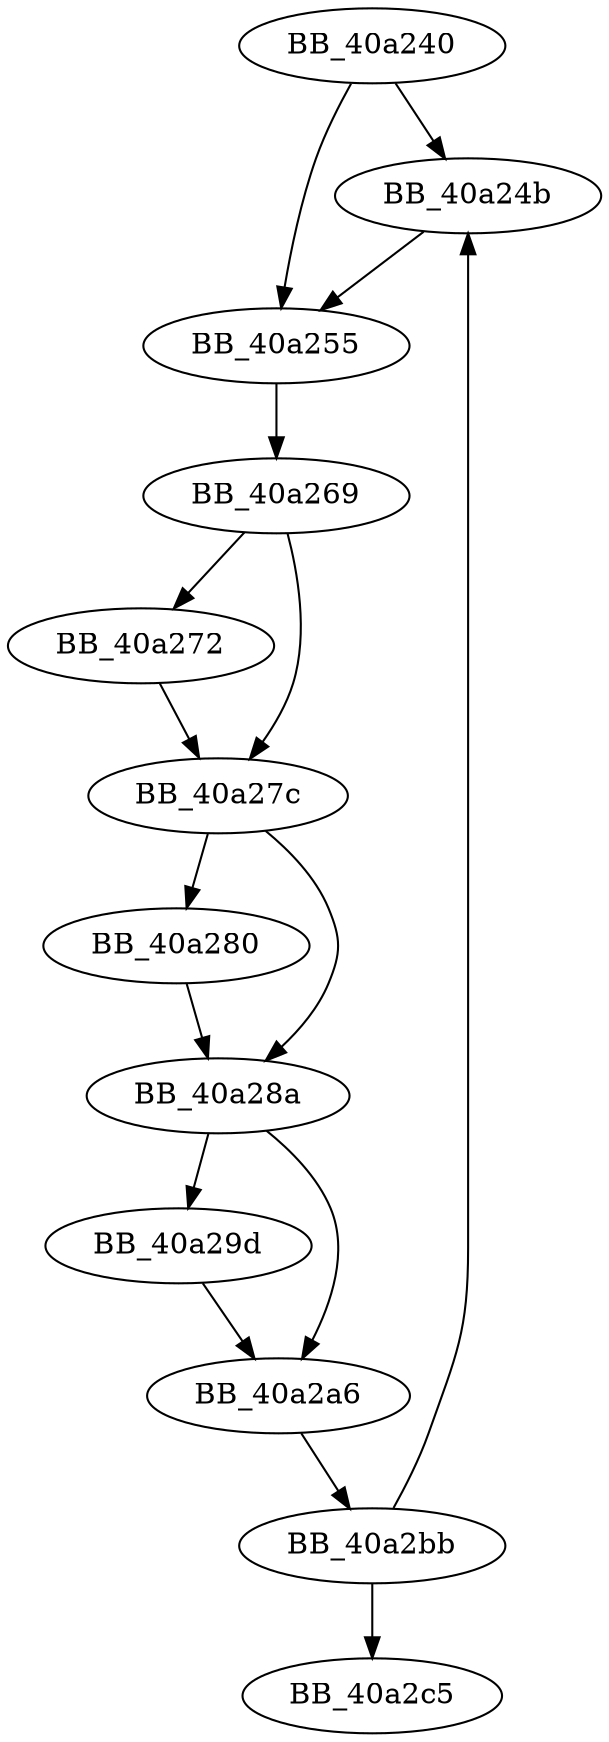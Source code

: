 DiGraph sub_40A240{
BB_40a240->BB_40a24b
BB_40a240->BB_40a255
BB_40a24b->BB_40a255
BB_40a255->BB_40a269
BB_40a269->BB_40a272
BB_40a269->BB_40a27c
BB_40a272->BB_40a27c
BB_40a27c->BB_40a280
BB_40a27c->BB_40a28a
BB_40a280->BB_40a28a
BB_40a28a->BB_40a29d
BB_40a28a->BB_40a2a6
BB_40a29d->BB_40a2a6
BB_40a2a6->BB_40a2bb
BB_40a2bb->BB_40a24b
BB_40a2bb->BB_40a2c5
}
